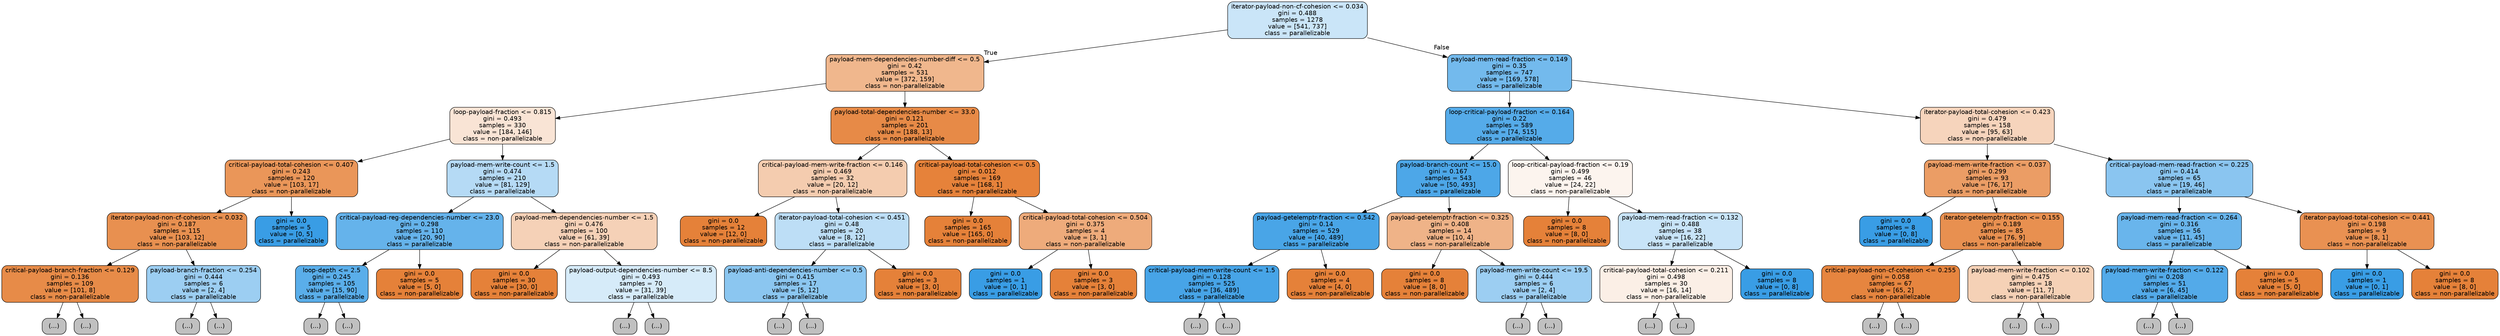 digraph Tree {
node [shape=box, style="filled, rounded", color="black", fontname=helvetica] ;
edge [fontname=helvetica] ;
0 [label="iterator-payload-non-cf-cohesion <= 0.034\ngini = 0.488\nsamples = 1278\nvalue = [541, 737]\nclass = parallelizable", fillcolor="#399de544"] ;
1 [label="payload-mem-dependencies-number-diff <= 0.5\ngini = 0.42\nsamples = 531\nvalue = [372, 159]\nclass = non-parallelizable", fillcolor="#e5813992"] ;
0 -> 1 [labeldistance=2.5, labelangle=45, headlabel="True"] ;
2 [label="loop-payload-fraction <= 0.815\ngini = 0.493\nsamples = 330\nvalue = [184, 146]\nclass = non-parallelizable", fillcolor="#e5813935"] ;
1 -> 2 ;
3 [label="critical-payload-total-cohesion <= 0.407\ngini = 0.243\nsamples = 120\nvalue = [103, 17]\nclass = non-parallelizable", fillcolor="#e58139d5"] ;
2 -> 3 ;
4 [label="iterator-payload-non-cf-cohesion <= 0.032\ngini = 0.187\nsamples = 115\nvalue = [103, 12]\nclass = non-parallelizable", fillcolor="#e58139e1"] ;
3 -> 4 ;
5 [label="critical-payload-branch-fraction <= 0.129\ngini = 0.136\nsamples = 109\nvalue = [101, 8]\nclass = non-parallelizable", fillcolor="#e58139eb"] ;
4 -> 5 ;
6 [label="(...)", fillcolor="#C0C0C0"] ;
5 -> 6 ;
19 [label="(...)", fillcolor="#C0C0C0"] ;
5 -> 19 ;
24 [label="payload-branch-fraction <= 0.254\ngini = 0.444\nsamples = 6\nvalue = [2, 4]\nclass = parallelizable", fillcolor="#399de57f"] ;
4 -> 24 ;
25 [label="(...)", fillcolor="#C0C0C0"] ;
24 -> 25 ;
26 [label="(...)", fillcolor="#C0C0C0"] ;
24 -> 26 ;
27 [label="gini = 0.0\nsamples = 5\nvalue = [0, 5]\nclass = parallelizable", fillcolor="#399de5ff"] ;
3 -> 27 ;
28 [label="payload-mem-write-count <= 1.5\ngini = 0.474\nsamples = 210\nvalue = [81, 129]\nclass = parallelizable", fillcolor="#399de55f"] ;
2 -> 28 ;
29 [label="critical-payload-reg-dependencies-number <= 23.0\ngini = 0.298\nsamples = 110\nvalue = [20, 90]\nclass = parallelizable", fillcolor="#399de5c6"] ;
28 -> 29 ;
30 [label="loop-depth <= 2.5\ngini = 0.245\nsamples = 105\nvalue = [15, 90]\nclass = parallelizable", fillcolor="#399de5d4"] ;
29 -> 30 ;
31 [label="(...)", fillcolor="#C0C0C0"] ;
30 -> 31 ;
36 [label="(...)", fillcolor="#C0C0C0"] ;
30 -> 36 ;
53 [label="gini = 0.0\nsamples = 5\nvalue = [5, 0]\nclass = non-parallelizable", fillcolor="#e58139ff"] ;
29 -> 53 ;
54 [label="payload-mem-dependencies-number <= 1.5\ngini = 0.476\nsamples = 100\nvalue = [61, 39]\nclass = non-parallelizable", fillcolor="#e581395c"] ;
28 -> 54 ;
55 [label="gini = 0.0\nsamples = 30\nvalue = [30, 0]\nclass = non-parallelizable", fillcolor="#e58139ff"] ;
54 -> 55 ;
56 [label="payload-output-dependencies-number <= 8.5\ngini = 0.493\nsamples = 70\nvalue = [31, 39]\nclass = parallelizable", fillcolor="#399de534"] ;
54 -> 56 ;
57 [label="(...)", fillcolor="#C0C0C0"] ;
56 -> 57 ;
64 [label="(...)", fillcolor="#C0C0C0"] ;
56 -> 64 ;
69 [label="payload-total-dependencies-number <= 33.0\ngini = 0.121\nsamples = 201\nvalue = [188, 13]\nclass = non-parallelizable", fillcolor="#e58139ed"] ;
1 -> 69 ;
70 [label="critical-payload-mem-write-fraction <= 0.146\ngini = 0.469\nsamples = 32\nvalue = [20, 12]\nclass = non-parallelizable", fillcolor="#e5813966"] ;
69 -> 70 ;
71 [label="gini = 0.0\nsamples = 12\nvalue = [12, 0]\nclass = non-parallelizable", fillcolor="#e58139ff"] ;
70 -> 71 ;
72 [label="iterator-payload-total-cohesion <= 0.451\ngini = 0.48\nsamples = 20\nvalue = [8, 12]\nclass = parallelizable", fillcolor="#399de555"] ;
70 -> 72 ;
73 [label="payload-anti-dependencies-number <= 0.5\ngini = 0.415\nsamples = 17\nvalue = [5, 12]\nclass = parallelizable", fillcolor="#399de595"] ;
72 -> 73 ;
74 [label="(...)", fillcolor="#C0C0C0"] ;
73 -> 74 ;
77 [label="(...)", fillcolor="#C0C0C0"] ;
73 -> 77 ;
82 [label="gini = 0.0\nsamples = 3\nvalue = [3, 0]\nclass = non-parallelizable", fillcolor="#e58139ff"] ;
72 -> 82 ;
83 [label="critical-payload-total-cohesion <= 0.5\ngini = 0.012\nsamples = 169\nvalue = [168, 1]\nclass = non-parallelizable", fillcolor="#e58139fd"] ;
69 -> 83 ;
84 [label="gini = 0.0\nsamples = 165\nvalue = [165, 0]\nclass = non-parallelizable", fillcolor="#e58139ff"] ;
83 -> 84 ;
85 [label="critical-payload-total-cohesion <= 0.504\ngini = 0.375\nsamples = 4\nvalue = [3, 1]\nclass = non-parallelizable", fillcolor="#e58139aa"] ;
83 -> 85 ;
86 [label="gini = 0.0\nsamples = 1\nvalue = [0, 1]\nclass = parallelizable", fillcolor="#399de5ff"] ;
85 -> 86 ;
87 [label="gini = 0.0\nsamples = 3\nvalue = [3, 0]\nclass = non-parallelizable", fillcolor="#e58139ff"] ;
85 -> 87 ;
88 [label="payload-mem-read-fraction <= 0.149\ngini = 0.35\nsamples = 747\nvalue = [169, 578]\nclass = parallelizable", fillcolor="#399de5b4"] ;
0 -> 88 [labeldistance=2.5, labelangle=-45, headlabel="False"] ;
89 [label="loop-critical-payload-fraction <= 0.164\ngini = 0.22\nsamples = 589\nvalue = [74, 515]\nclass = parallelizable", fillcolor="#399de5da"] ;
88 -> 89 ;
90 [label="payload-branch-count <= 15.0\ngini = 0.167\nsamples = 543\nvalue = [50, 493]\nclass = parallelizable", fillcolor="#399de5e5"] ;
89 -> 90 ;
91 [label="payload-getelemptr-fraction <= 0.542\ngini = 0.14\nsamples = 529\nvalue = [40, 489]\nclass = parallelizable", fillcolor="#399de5ea"] ;
90 -> 91 ;
92 [label="critical-payload-mem-write-count <= 1.5\ngini = 0.128\nsamples = 525\nvalue = [36, 489]\nclass = parallelizable", fillcolor="#399de5ec"] ;
91 -> 92 ;
93 [label="(...)", fillcolor="#C0C0C0"] ;
92 -> 93 ;
152 [label="(...)", fillcolor="#C0C0C0"] ;
92 -> 152 ;
155 [label="gini = 0.0\nsamples = 4\nvalue = [4, 0]\nclass = non-parallelizable", fillcolor="#e58139ff"] ;
91 -> 155 ;
156 [label="payload-getelemptr-fraction <= 0.325\ngini = 0.408\nsamples = 14\nvalue = [10, 4]\nclass = non-parallelizable", fillcolor="#e5813999"] ;
90 -> 156 ;
157 [label="gini = 0.0\nsamples = 8\nvalue = [8, 0]\nclass = non-parallelizable", fillcolor="#e58139ff"] ;
156 -> 157 ;
158 [label="payload-mem-write-count <= 19.5\ngini = 0.444\nsamples = 6\nvalue = [2, 4]\nclass = parallelizable", fillcolor="#399de57f"] ;
156 -> 158 ;
159 [label="(...)", fillcolor="#C0C0C0"] ;
158 -> 159 ;
160 [label="(...)", fillcolor="#C0C0C0"] ;
158 -> 160 ;
161 [label="loop-critical-payload-fraction <= 0.19\ngini = 0.499\nsamples = 46\nvalue = [24, 22]\nclass = non-parallelizable", fillcolor="#e5813915"] ;
89 -> 161 ;
162 [label="gini = 0.0\nsamples = 8\nvalue = [8, 0]\nclass = non-parallelizable", fillcolor="#e58139ff"] ;
161 -> 162 ;
163 [label="payload-mem-read-fraction <= 0.132\ngini = 0.488\nsamples = 38\nvalue = [16, 22]\nclass = parallelizable", fillcolor="#399de546"] ;
161 -> 163 ;
164 [label="critical-payload-total-cohesion <= 0.211\ngini = 0.498\nsamples = 30\nvalue = [16, 14]\nclass = non-parallelizable", fillcolor="#e5813920"] ;
163 -> 164 ;
165 [label="(...)", fillcolor="#C0C0C0"] ;
164 -> 165 ;
166 [label="(...)", fillcolor="#C0C0C0"] ;
164 -> 166 ;
181 [label="gini = 0.0\nsamples = 8\nvalue = [0, 8]\nclass = parallelizable", fillcolor="#399de5ff"] ;
163 -> 181 ;
182 [label="iterator-payload-total-cohesion <= 0.423\ngini = 0.479\nsamples = 158\nvalue = [95, 63]\nclass = non-parallelizable", fillcolor="#e5813956"] ;
88 -> 182 ;
183 [label="payload-mem-write-fraction <= 0.037\ngini = 0.299\nsamples = 93\nvalue = [76, 17]\nclass = non-parallelizable", fillcolor="#e58139c6"] ;
182 -> 183 ;
184 [label="gini = 0.0\nsamples = 8\nvalue = [0, 8]\nclass = parallelizable", fillcolor="#399de5ff"] ;
183 -> 184 ;
185 [label="iterator-getelemptr-fraction <= 0.155\ngini = 0.189\nsamples = 85\nvalue = [76, 9]\nclass = non-parallelizable", fillcolor="#e58139e1"] ;
183 -> 185 ;
186 [label="critical-payload-non-cf-cohesion <= 0.255\ngini = 0.058\nsamples = 67\nvalue = [65, 2]\nclass = non-parallelizable", fillcolor="#e58139f7"] ;
185 -> 186 ;
187 [label="(...)", fillcolor="#C0C0C0"] ;
186 -> 187 ;
192 [label="(...)", fillcolor="#C0C0C0"] ;
186 -> 192 ;
193 [label="payload-mem-write-fraction <= 0.102\ngini = 0.475\nsamples = 18\nvalue = [11, 7]\nclass = non-parallelizable", fillcolor="#e581395d"] ;
185 -> 193 ;
194 [label="(...)", fillcolor="#C0C0C0"] ;
193 -> 194 ;
197 [label="(...)", fillcolor="#C0C0C0"] ;
193 -> 197 ;
198 [label="critical-payload-mem-read-fraction <= 0.225\ngini = 0.414\nsamples = 65\nvalue = [19, 46]\nclass = parallelizable", fillcolor="#399de596"] ;
182 -> 198 ;
199 [label="payload-mem-read-fraction <= 0.264\ngini = 0.316\nsamples = 56\nvalue = [11, 45]\nclass = parallelizable", fillcolor="#399de5c1"] ;
198 -> 199 ;
200 [label="payload-mem-write-fraction <= 0.122\ngini = 0.208\nsamples = 51\nvalue = [6, 45]\nclass = parallelizable", fillcolor="#399de5dd"] ;
199 -> 200 ;
201 [label="(...)", fillcolor="#C0C0C0"] ;
200 -> 201 ;
212 [label="(...)", fillcolor="#C0C0C0"] ;
200 -> 212 ;
213 [label="gini = 0.0\nsamples = 5\nvalue = [5, 0]\nclass = non-parallelizable", fillcolor="#e58139ff"] ;
199 -> 213 ;
214 [label="iterator-payload-total-cohesion <= 0.441\ngini = 0.198\nsamples = 9\nvalue = [8, 1]\nclass = non-parallelizable", fillcolor="#e58139df"] ;
198 -> 214 ;
215 [label="gini = 0.0\nsamples = 1\nvalue = [0, 1]\nclass = parallelizable", fillcolor="#399de5ff"] ;
214 -> 215 ;
216 [label="gini = 0.0\nsamples = 8\nvalue = [8, 0]\nclass = non-parallelizable", fillcolor="#e58139ff"] ;
214 -> 216 ;
}